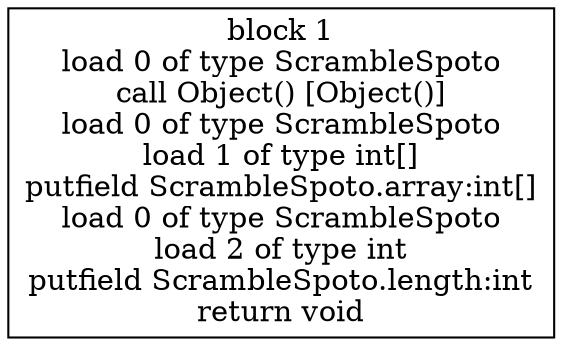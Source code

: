 digraph "ScrambleSpoto(int[],int)" {
size = "11,7.5";
codeblock_1 [ shape = box, label = "block 1\nload 0 of type ScrambleSpoto\ncall Object() [Object()]\nload 0 of type ScrambleSpoto\nload 1 of type int[]\nputfield ScrambleSpoto.array:int[]\nload 0 of type ScrambleSpoto\nload 2 of type int\nputfield ScrambleSpoto.length:int\nreturn void"];
}